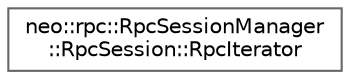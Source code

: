 digraph "Graphical Class Hierarchy"
{
 // LATEX_PDF_SIZE
  bgcolor="transparent";
  edge [fontname=Helvetica,fontsize=10,labelfontname=Helvetica,labelfontsize=10];
  node [fontname=Helvetica,fontsize=10,shape=box,height=0.2,width=0.4];
  rankdir="LR";
  Node0 [id="Node000000",label="neo::rpc::RpcSessionManager\l::RpcSession::RpcIterator",height=0.2,width=0.4,color="grey40", fillcolor="white", style="filled",URL="$classneo_1_1rpc_1_1_rpc_session_manager_1_1_rpc_session_1_1_rpc_iterator.html",tooltip=" "];
}
